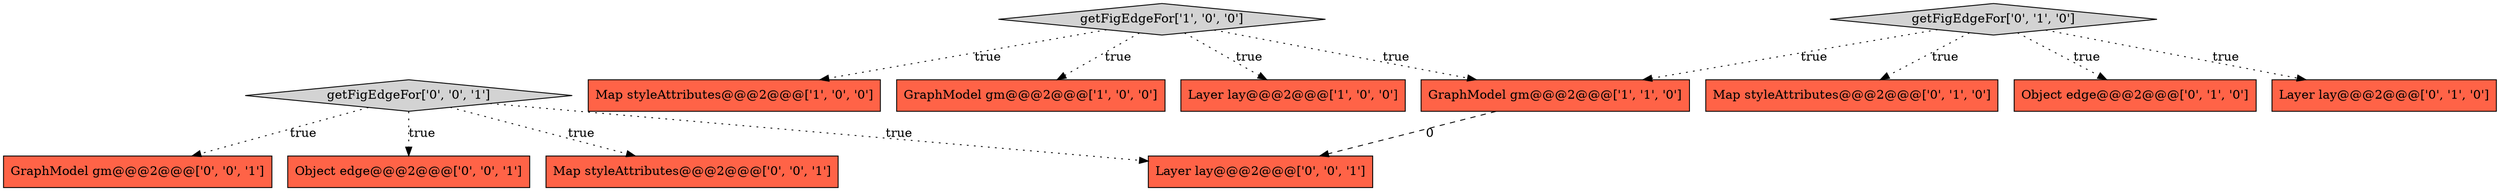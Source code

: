 digraph {
3 [style = filled, label = "GraphModel gm@@@2@@@['1', '1', '0']", fillcolor = tomato, shape = box image = "AAA0AAABBB1BBB"];
2 [style = filled, label = "Map styleAttributes@@@2@@@['1', '0', '0']", fillcolor = tomato, shape = box image = "AAA0AAABBB1BBB"];
13 [style = filled, label = "Layer lay@@@2@@@['0', '0', '1']", fillcolor = tomato, shape = box image = "AAA0AAABBB3BBB"];
4 [style = filled, label = "getFigEdgeFor['1', '0', '0']", fillcolor = lightgray, shape = diamond image = "AAA0AAABBB1BBB"];
8 [style = filled, label = "getFigEdgeFor['0', '1', '0']", fillcolor = lightgray, shape = diamond image = "AAA0AAABBB2BBB"];
9 [style = filled, label = "GraphModel gm@@@2@@@['0', '0', '1']", fillcolor = tomato, shape = box image = "AAA0AAABBB3BBB"];
0 [style = filled, label = "GraphModel gm@@@2@@@['1', '0', '0']", fillcolor = tomato, shape = box image = "AAA0AAABBB1BBB"];
7 [style = filled, label = "Map styleAttributes@@@2@@@['0', '1', '0']", fillcolor = tomato, shape = box image = "AAA0AAABBB2BBB"];
10 [style = filled, label = "Object edge@@@2@@@['0', '0', '1']", fillcolor = tomato, shape = box image = "AAA0AAABBB3BBB"];
12 [style = filled, label = "Map styleAttributes@@@2@@@['0', '0', '1']", fillcolor = tomato, shape = box image = "AAA0AAABBB3BBB"];
11 [style = filled, label = "getFigEdgeFor['0', '0', '1']", fillcolor = lightgray, shape = diamond image = "AAA0AAABBB3BBB"];
1 [style = filled, label = "Layer lay@@@2@@@['1', '0', '0']", fillcolor = tomato, shape = box image = "AAA0AAABBB1BBB"];
6 [style = filled, label = "Object edge@@@2@@@['0', '1', '0']", fillcolor = tomato, shape = box image = "AAA0AAABBB2BBB"];
5 [style = filled, label = "Layer lay@@@2@@@['0', '1', '0']", fillcolor = tomato, shape = box image = "AAA0AAABBB2BBB"];
8->6 [style = dotted, label="true"];
11->9 [style = dotted, label="true"];
8->3 [style = dotted, label="true"];
11->13 [style = dotted, label="true"];
4->1 [style = dotted, label="true"];
4->3 [style = dotted, label="true"];
4->0 [style = dotted, label="true"];
8->7 [style = dotted, label="true"];
11->10 [style = dotted, label="true"];
11->12 [style = dotted, label="true"];
3->13 [style = dashed, label="0"];
4->2 [style = dotted, label="true"];
8->5 [style = dotted, label="true"];
}
